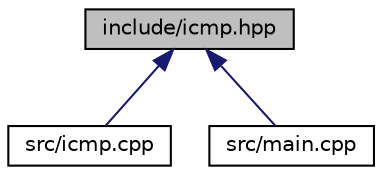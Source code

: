 digraph "include/icmp.hpp"
{
 // LATEX_PDF_SIZE
  edge [fontname="Helvetica",fontsize="10",labelfontname="Helvetica",labelfontsize="10"];
  node [fontname="Helvetica",fontsize="10",shape=record];
  Node1 [label="include/icmp.hpp",height=0.2,width=0.4,color="black", fillcolor="grey75", style="filled", fontcolor="black",tooltip="Internet Control Message Protocol (ICMP) class headers acording rfc792 (https://datatracker...."];
  Node1 -> Node2 [dir="back",color="midnightblue",fontsize="10",style="solid"];
  Node2 [label="src/icmp.cpp",height=0.2,width=0.4,color="black", fillcolor="white", style="filled",URL="$icmp_8cpp.html",tooltip="Internet Control Message Protocol (ICMP) class methods."];
  Node1 -> Node3 [dir="back",color="midnightblue",fontsize="10",style="solid"];
  Node3 [label="src/main.cpp",height=0.2,width=0.4,color="black", fillcolor="white", style="filled",URL="$main_8cpp.html",tooltip="Service main file."];
}
